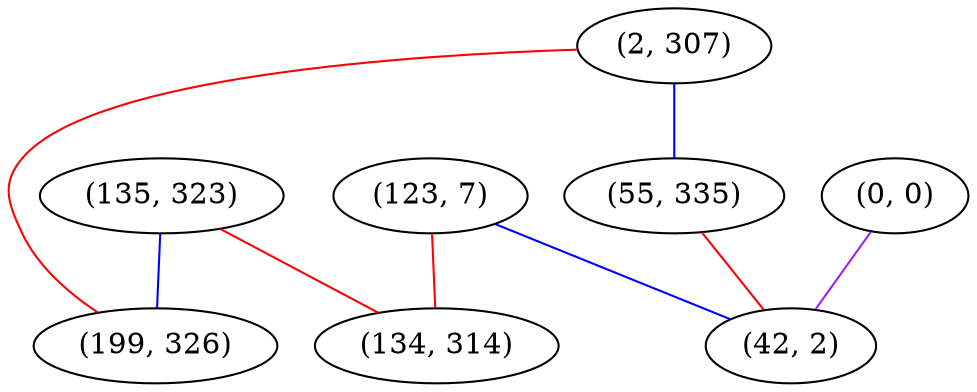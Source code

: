 graph "" {
"(135, 323)";
"(0, 0)";
"(2, 307)";
"(199, 326)";
"(123, 7)";
"(55, 335)";
"(134, 314)";
"(42, 2)";
"(135, 323)" -- "(199, 326)"  [color=blue, key=0, weight=3];
"(135, 323)" -- "(134, 314)"  [color=red, key=0, weight=1];
"(0, 0)" -- "(42, 2)"  [color=purple, key=0, weight=4];
"(2, 307)" -- "(199, 326)"  [color=red, key=0, weight=1];
"(2, 307)" -- "(55, 335)"  [color=blue, key=0, weight=3];
"(123, 7)" -- "(134, 314)"  [color=red, key=0, weight=1];
"(123, 7)" -- "(42, 2)"  [color=blue, key=0, weight=3];
"(55, 335)" -- "(42, 2)"  [color=red, key=0, weight=1];
}
